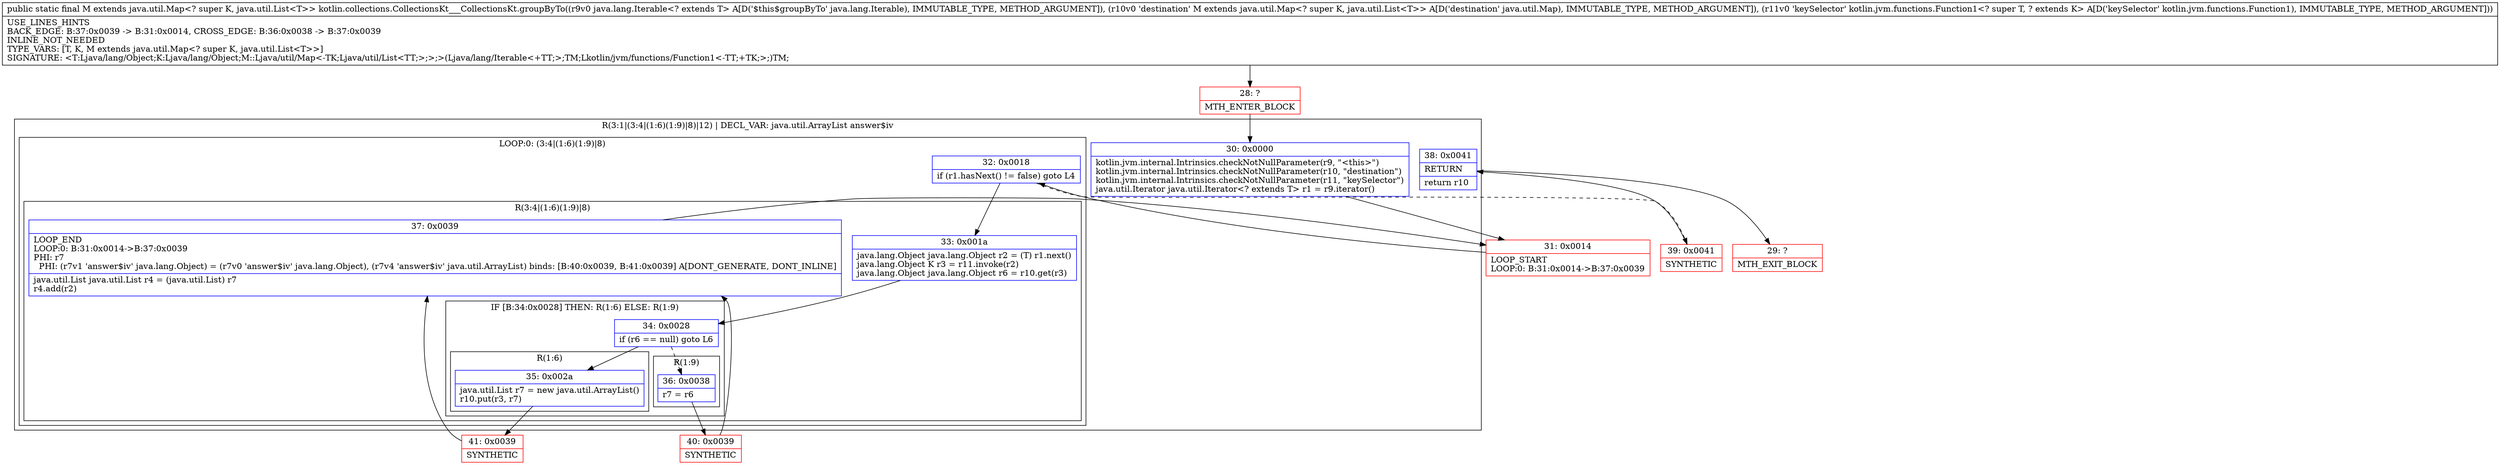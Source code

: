 digraph "CFG forkotlin.collections.CollectionsKt___CollectionsKt.groupByTo(Ljava\/lang\/Iterable;Ljava\/util\/Map;Lkotlin\/jvm\/functions\/Function1;)Ljava\/util\/Map;" {
subgraph cluster_Region_1325843464 {
label = "R(3:1|(3:4|(1:6)(1:9)|8)|12) | DECL_VAR: java.util.ArrayList answer$iv\l";
node [shape=record,color=blue];
Node_30 [shape=record,label="{30\:\ 0x0000|kotlin.jvm.internal.Intrinsics.checkNotNullParameter(r9, \"\<this\>\")\lkotlin.jvm.internal.Intrinsics.checkNotNullParameter(r10, \"destination\")\lkotlin.jvm.internal.Intrinsics.checkNotNullParameter(r11, \"keySelector\")\ljava.util.Iterator java.util.Iterator\<? extends T\> r1 = r9.iterator()\l}"];
subgraph cluster_LoopRegion_2107132 {
label = "LOOP:0: (3:4|(1:6)(1:9)|8)";
node [shape=record,color=blue];
Node_32 [shape=record,label="{32\:\ 0x0018|if (r1.hasNext() != false) goto L4\l}"];
subgraph cluster_Region_106193962 {
label = "R(3:4|(1:6)(1:9)|8)";
node [shape=record,color=blue];
Node_33 [shape=record,label="{33\:\ 0x001a|java.lang.Object java.lang.Object r2 = (T) r1.next()\ljava.lang.Object K r3 = r11.invoke(r2)\ljava.lang.Object java.lang.Object r6 = r10.get(r3)\l}"];
subgraph cluster_IfRegion_1894980401 {
label = "IF [B:34:0x0028] THEN: R(1:6) ELSE: R(1:9)";
node [shape=record,color=blue];
Node_34 [shape=record,label="{34\:\ 0x0028|if (r6 == null) goto L6\l}"];
subgraph cluster_Region_153925784 {
label = "R(1:6)";
node [shape=record,color=blue];
Node_35 [shape=record,label="{35\:\ 0x002a|java.util.List r7 = new java.util.ArrayList()\lr10.put(r3, r7)\l}"];
}
subgraph cluster_Region_1910887445 {
label = "R(1:9)";
node [shape=record,color=blue];
Node_36 [shape=record,label="{36\:\ 0x0038|r7 = r6\l}"];
}
}
Node_37 [shape=record,label="{37\:\ 0x0039|LOOP_END\lLOOP:0: B:31:0x0014\-\>B:37:0x0039\lPHI: r7 \l  PHI: (r7v1 'answer$iv' java.lang.Object) = (r7v0 'answer$iv' java.lang.Object), (r7v4 'answer$iv' java.util.ArrayList) binds: [B:40:0x0039, B:41:0x0039] A[DONT_GENERATE, DONT_INLINE]\l|java.util.List java.util.List r4 = (java.util.List) r7\lr4.add(r2)\l}"];
}
}
Node_38 [shape=record,label="{38\:\ 0x0041|RETURN\l|return r10\l}"];
}
Node_28 [shape=record,color=red,label="{28\:\ ?|MTH_ENTER_BLOCK\l}"];
Node_31 [shape=record,color=red,label="{31\:\ 0x0014|LOOP_START\lLOOP:0: B:31:0x0014\-\>B:37:0x0039\l}"];
Node_41 [shape=record,color=red,label="{41\:\ 0x0039|SYNTHETIC\l}"];
Node_40 [shape=record,color=red,label="{40\:\ 0x0039|SYNTHETIC\l}"];
Node_39 [shape=record,color=red,label="{39\:\ 0x0041|SYNTHETIC\l}"];
Node_29 [shape=record,color=red,label="{29\:\ ?|MTH_EXIT_BLOCK\l}"];
MethodNode[shape=record,label="{public static final M extends java.util.Map\<? super K, java.util.List\<T\>\> kotlin.collections.CollectionsKt___CollectionsKt.groupByTo((r9v0 java.lang.Iterable\<? extends T\> A[D('$this$groupByTo' java.lang.Iterable), IMMUTABLE_TYPE, METHOD_ARGUMENT]), (r10v0 'destination' M extends java.util.Map\<? super K, java.util.List\<T\>\> A[D('destination' java.util.Map), IMMUTABLE_TYPE, METHOD_ARGUMENT]), (r11v0 'keySelector' kotlin.jvm.functions.Function1\<? super T, ? extends K\> A[D('keySelector' kotlin.jvm.functions.Function1), IMMUTABLE_TYPE, METHOD_ARGUMENT]))  | USE_LINES_HINTS\lBACK_EDGE: B:37:0x0039 \-\> B:31:0x0014, CROSS_EDGE: B:36:0x0038 \-\> B:37:0x0039\lINLINE_NOT_NEEDED\lTYPE_VARS: [T, K, M extends java.util.Map\<? super K, java.util.List\<T\>\>]\lSIGNATURE: \<T:Ljava\/lang\/Object;K:Ljava\/lang\/Object;M::Ljava\/util\/Map\<\-TK;Ljava\/util\/List\<TT;\>;\>;\>(Ljava\/lang\/Iterable\<+TT;\>;TM;Lkotlin\/jvm\/functions\/Function1\<\-TT;+TK;\>;)TM;\l}"];
MethodNode -> Node_28;Node_30 -> Node_31;
Node_32 -> Node_33;
Node_32 -> Node_39[style=dashed];
Node_33 -> Node_34;
Node_34 -> Node_35;
Node_34 -> Node_36[style=dashed];
Node_35 -> Node_41;
Node_36 -> Node_40;
Node_37 -> Node_31;
Node_38 -> Node_29;
Node_28 -> Node_30;
Node_31 -> Node_32;
Node_41 -> Node_37;
Node_40 -> Node_37;
Node_39 -> Node_38;
}


